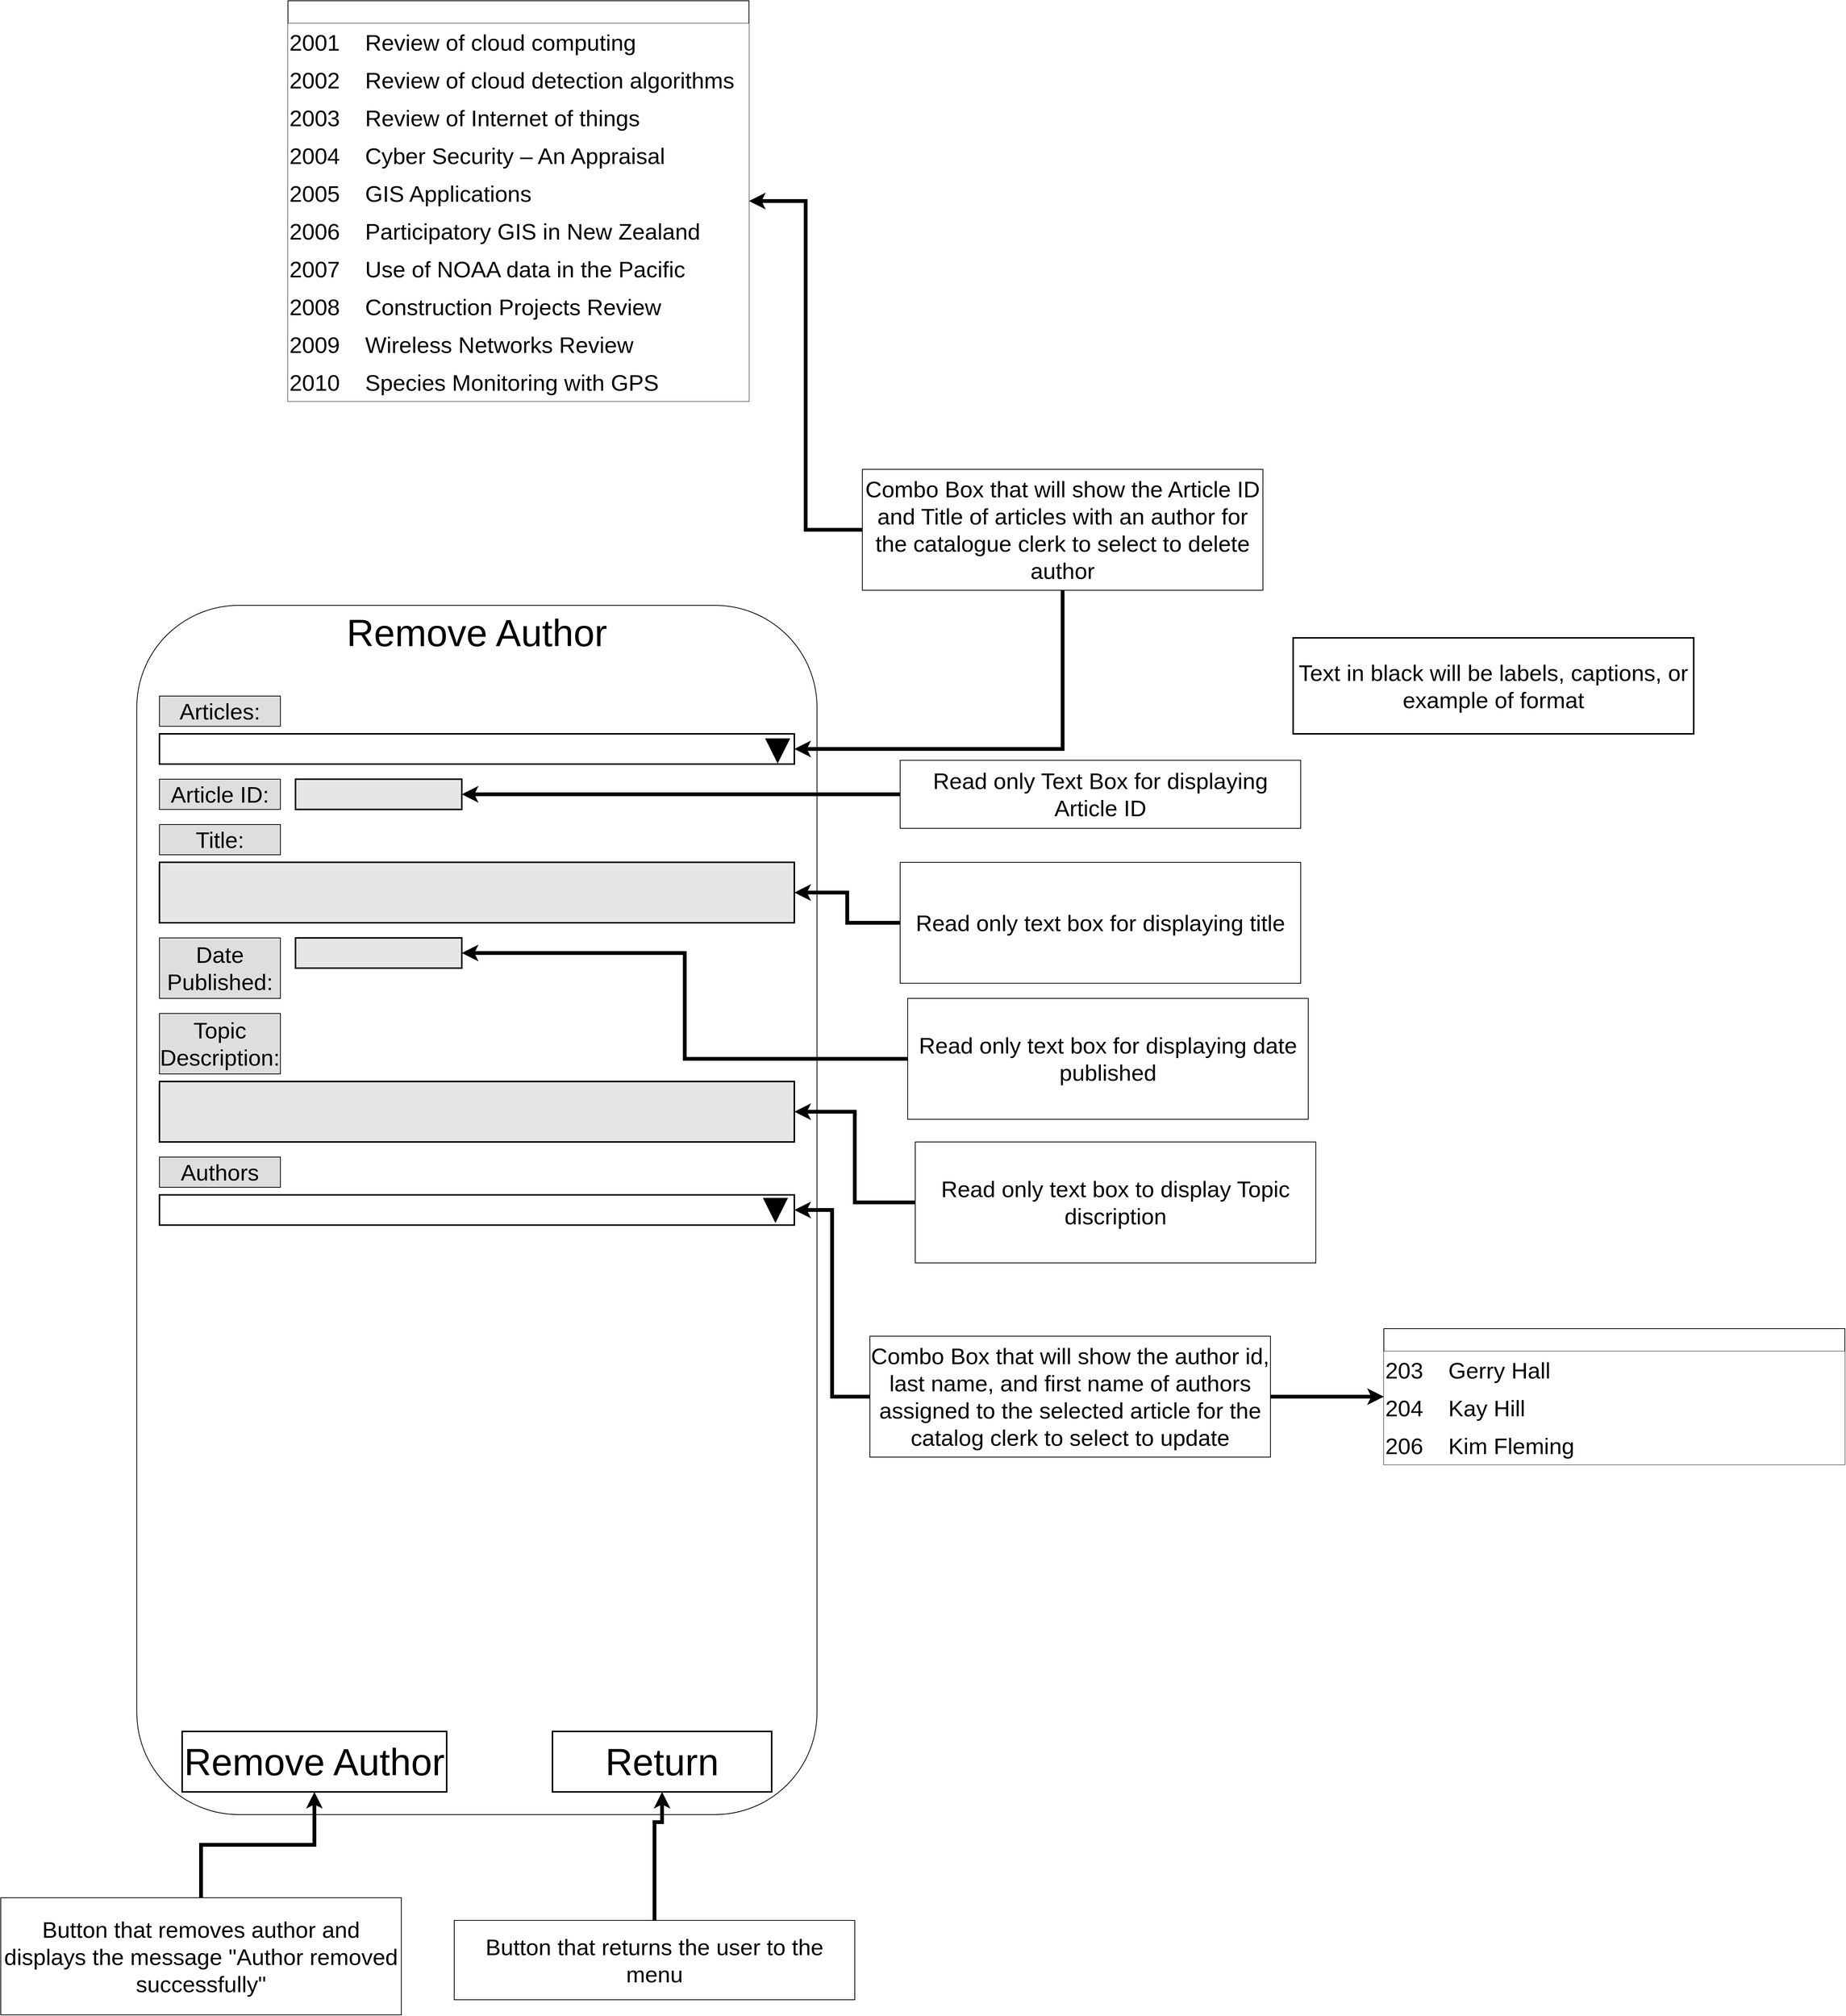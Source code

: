 <mxfile version="24.7.13">
  <diagram name="Page-1" id="N0Hd7t6T6hSaKdjdyGFI">
    <mxGraphModel dx="847" dy="3409" grid="1" gridSize="10" guides="1" tooltips="1" connect="1" arrows="1" fold="1" page="1" pageScale="1" pageWidth="1169" pageHeight="827" math="0" shadow="0">
      <root>
        <mxCell id="0" />
        <mxCell id="1" parent="0" />
        <mxCell id="vf4No_6lzSzimnj8tU26-1" value="Remove Author" style="rounded=1;whiteSpace=wrap;html=1;verticalAlign=top;fontSize=50;movable=0;resizable=0;rotatable=0;deletable=0;editable=0;locked=1;connectable=0;" parent="1" vertex="1">
          <mxGeometry x="2520" y="-300" width="900" height="1600" as="geometry" />
        </mxCell>
        <mxCell id="f4Jtz0p4KT4NomE1Ug3G-8" value="" style="rounded=0;whiteSpace=wrap;html=1;strokeColor=default;fontSize=28;align=left;strokeWidth=2;fillColor=#E6E6E6;" parent="1" vertex="1">
          <mxGeometry x="2550" y="40" width="840" height="80" as="geometry" />
        </mxCell>
        <mxCell id="f4Jtz0p4KT4NomE1Ug3G-38" value="" style="rounded=0;whiteSpace=wrap;html=1;fontSize=28;strokeWidth=2;fillColor=#E6E6E6;" parent="1" vertex="1">
          <mxGeometry x="2730" y="140" width="220" height="40" as="geometry" />
        </mxCell>
        <mxCell id="f4Jtz0p4KT4NomE1Ug3G-39" value="Title:" style="rounded=0;whiteSpace=wrap;html=1;fontSize=30;fillColor=#DEDEDE;" parent="1" vertex="1">
          <mxGeometry x="2550" y="-10" width="160" height="40" as="geometry" />
        </mxCell>
        <mxCell id="f4Jtz0p4KT4NomE1Ug3G-40" value="Articles:" style="rounded=0;whiteSpace=wrap;html=1;fontSize=30;fillColor=#DEDEDE;" parent="1" vertex="1">
          <mxGeometry x="2550" y="-180" width="160" height="40" as="geometry" />
        </mxCell>
        <mxCell id="f4Jtz0p4KT4NomE1Ug3G-46" value="Date &lt;br&gt;Published:" style="rounded=0;whiteSpace=wrap;html=1;fontSize=30;fillColor=#DEDEDE;" parent="1" vertex="1">
          <mxGeometry x="2550" y="140" width="160" height="80" as="geometry" />
        </mxCell>
        <mxCell id="f4Jtz0p4KT4NomE1Ug3G-47" value="Remove Author" style="rounded=0;whiteSpace=wrap;html=1;fontSize=50;strokeWidth=2;" parent="1" vertex="1">
          <mxGeometry x="2580" y="1190" width="350" height="80" as="geometry" />
        </mxCell>
        <mxCell id="f4Jtz0p4KT4NomE1Ug3G-48" value="Return" style="rounded=0;whiteSpace=wrap;html=1;fontSize=50;strokeWidth=2;" parent="1" vertex="1">
          <mxGeometry x="3070" y="1190" width="290" height="80" as="geometry" />
        </mxCell>
        <mxCell id="f4Jtz0p4KT4NomE1Ug3G-50" style="edgeStyle=orthogonalEdgeStyle;rounded=0;orthogonalLoop=1;jettySize=auto;html=1;fontSize=100;strokeWidth=5;exitX=0;exitY=0.5;exitDx=0;exitDy=0;entryX=0.5;entryY=1;entryDx=0;entryDy=0;" parent="1" source="f4Jtz0p4KT4NomE1Ug3G-49" target="f4Jtz0p4KT4NomE1Ug3G-48" edge="1">
          <mxGeometry relative="1" as="geometry">
            <Array as="points">
              <mxPoint x="3205" y="1492" />
              <mxPoint x="3205" y="1310" />
              <mxPoint x="3215" y="1310" />
            </Array>
          </mxGeometry>
        </mxCell>
        <mxCell id="f4Jtz0p4KT4NomE1Ug3G-49" value="Button that returns the user to the menu" style="rounded=0;whiteSpace=wrap;html=1;fontSize=30;" parent="1" vertex="1">
          <mxGeometry x="2940" y="1440" width="530" height="105" as="geometry" />
        </mxCell>
        <mxCell id="f4Jtz0p4KT4NomE1Ug3G-52" style="edgeStyle=orthogonalEdgeStyle;rounded=0;orthogonalLoop=1;jettySize=auto;html=1;entryX=0.5;entryY=1;entryDx=0;entryDy=0;strokeWidth=5;" parent="1" source="f4Jtz0p4KT4NomE1Ug3G-51" target="f4Jtz0p4KT4NomE1Ug3G-47" edge="1">
          <mxGeometry relative="1" as="geometry" />
        </mxCell>
        <mxCell id="f4Jtz0p4KT4NomE1Ug3G-51" value="Button that removes author and displays the message &quot;Author removed successfully&quot;" style="rounded=0;whiteSpace=wrap;html=1;fontSize=30;" parent="1" vertex="1">
          <mxGeometry x="2340" y="1410" width="530" height="155" as="geometry" />
        </mxCell>
        <mxCell id="zkrj8ikKc5orAXMIiYBu-2" style="edgeStyle=orthogonalEdgeStyle;rounded=0;orthogonalLoop=1;jettySize=auto;html=1;strokeWidth=5;entryX=1;entryY=0.5;entryDx=0;entryDy=0;exitX=0.5;exitY=1;exitDx=0;exitDy=0;" parent="1" source="zkrj8ikKc5orAXMIiYBu-1" target="f4Jtz0p4KT4NomE1Ug3G-3" edge="1">
          <mxGeometry relative="1" as="geometry">
            <mxPoint x="3580" y="-220" as="targetPoint" />
          </mxGeometry>
        </mxCell>
        <mxCell id="zkrj8ikKc5orAXMIiYBu-21" style="edgeStyle=orthogonalEdgeStyle;rounded=0;orthogonalLoop=1;jettySize=auto;html=1;entryX=1;entryY=0.5;entryDx=0;entryDy=0;strokeWidth=5;" parent="1" source="zkrj8ikKc5orAXMIiYBu-1" target="zkrj8ikKc5orAXMIiYBu-4" edge="1">
          <mxGeometry relative="1" as="geometry" />
        </mxCell>
        <mxCell id="zkrj8ikKc5orAXMIiYBu-1" value="Combo Box that will show the Article ID and Title of articles with an author for the catalogue clerk to select to delete author" style="rounded=0;whiteSpace=wrap;html=1;fontSize=30;" parent="1" vertex="1">
          <mxGeometry x="3480" y="-480" width="530" height="160" as="geometry" />
        </mxCell>
        <mxCell id="zkrj8ikKc5orAXMIiYBu-4" value="" style="swimlane;fontStyle=0;childLayout=stackLayout;horizontal=1;startSize=30;horizontalStack=0;resizeParent=1;resizeParentMax=0;resizeLast=0;collapsible=1;marginBottom=0;whiteSpace=wrap;html=1;fontSize=30;align=left;fillColor=default;" parent="1" vertex="1">
          <mxGeometry x="2720" y="-1100" width="610" height="530" as="geometry">
            <mxRectangle x="1800" y="340" width="90" height="50" as="alternateBounds" />
          </mxGeometry>
        </mxCell>
        <mxCell id="vf4No_6lzSzimnj8tU26-43" value="2001&amp;nbsp;&amp;nbsp;&amp;nbsp; Review of cloud computing&amp;nbsp;&amp;nbsp;&amp;nbsp; " style="text;html=1;align=left;verticalAlign=middle;resizable=0;points=[];autosize=1;strokeColor=none;fillColor=default;fontSize=30;" parent="zkrj8ikKc5orAXMIiYBu-4" vertex="1">
          <mxGeometry y="30" width="610" height="50" as="geometry" />
        </mxCell>
        <mxCell id="vf4No_6lzSzimnj8tU26-42" value="2002&amp;nbsp;&amp;nbsp;&amp;nbsp; Review of cloud detection algorithms" style="text;html=1;align=left;verticalAlign=middle;resizable=0;points=[];autosize=1;strokeColor=none;fillColor=default;fontSize=30;" parent="zkrj8ikKc5orAXMIiYBu-4" vertex="1">
          <mxGeometry y="80" width="610" height="50" as="geometry" />
        </mxCell>
        <mxCell id="vf4No_6lzSzimnj8tU26-41" value="2003&amp;nbsp;&amp;nbsp;&amp;nbsp; Review of Internet of things" style="text;html=1;align=left;verticalAlign=middle;resizable=0;points=[];autosize=1;strokeColor=none;fillColor=default;fontSize=30;" parent="zkrj8ikKc5orAXMIiYBu-4" vertex="1">
          <mxGeometry y="130" width="610" height="50" as="geometry" />
        </mxCell>
        <mxCell id="vf4No_6lzSzimnj8tU26-40" value="2004&amp;nbsp;&amp;nbsp;&amp;nbsp; Cyber Security – An Appraisal" style="text;html=1;align=left;verticalAlign=middle;resizable=0;points=[];autosize=1;strokeColor=none;fillColor=default;fontSize=30;" parent="zkrj8ikKc5orAXMIiYBu-4" vertex="1">
          <mxGeometry y="180" width="610" height="50" as="geometry" />
        </mxCell>
        <mxCell id="vf4No_6lzSzimnj8tU26-37" value="2005&amp;nbsp;&amp;nbsp;&amp;nbsp; GIS Applications" style="text;html=1;align=left;verticalAlign=middle;resizable=0;points=[];autosize=1;strokeColor=none;fillColor=default;fontSize=30;" parent="zkrj8ikKc5orAXMIiYBu-4" vertex="1">
          <mxGeometry y="230" width="610" height="50" as="geometry" />
        </mxCell>
        <mxCell id="vf4No_6lzSzimnj8tU26-38" value="2006&amp;nbsp;&amp;nbsp;&amp;nbsp; Participatory GIS in New Zealand&amp;nbsp;&amp;nbsp;&amp;nbsp; " style="text;html=1;align=left;verticalAlign=middle;resizable=0;points=[];autosize=1;strokeColor=none;fillColor=default;fontSize=30;" parent="zkrj8ikKc5orAXMIiYBu-4" vertex="1">
          <mxGeometry y="280" width="610" height="50" as="geometry" />
        </mxCell>
        <mxCell id="zkrj8ikKc5orAXMIiYBu-12" value="2007&amp;nbsp;&amp;nbsp;&amp;nbsp; Use of NOAA data in the Pacific" style="text;html=1;align=left;verticalAlign=middle;resizable=0;points=[];autosize=1;strokeColor=none;fillColor=default;fontSize=30;" parent="zkrj8ikKc5orAXMIiYBu-4" vertex="1">
          <mxGeometry y="330" width="610" height="50" as="geometry" />
        </mxCell>
        <mxCell id="zkrj8ikKc5orAXMIiYBu-11" value="2008    Construction Projects Review" style="text;html=1;align=left;verticalAlign=middle;resizable=0;points=[];autosize=1;strokeColor=none;fillColor=default;fontSize=30;" parent="zkrj8ikKc5orAXMIiYBu-4" vertex="1">
          <mxGeometry y="380" width="610" height="50" as="geometry" />
        </mxCell>
        <mxCell id="zkrj8ikKc5orAXMIiYBu-14" value="2009    Wireless Networks Review" style="text;html=1;align=left;verticalAlign=middle;resizable=0;points=[];autosize=1;strokeColor=none;fillColor=default;fontSize=30;" parent="zkrj8ikKc5orAXMIiYBu-4" vertex="1">
          <mxGeometry y="430" width="610" height="50" as="geometry" />
        </mxCell>
        <mxCell id="zkrj8ikKc5orAXMIiYBu-15" value="2010    Species Monitoring with GPS" style="text;html=1;align=left;verticalAlign=middle;resizable=0;points=[];autosize=1;strokeColor=none;fillColor=default;fontSize=30;" parent="zkrj8ikKc5orAXMIiYBu-4" vertex="1">
          <mxGeometry y="480" width="610" height="50" as="geometry" />
        </mxCell>
        <mxCell id="zkrj8ikKc5orAXMIiYBu-23" style="edgeStyle=orthogonalEdgeStyle;rounded=0;orthogonalLoop=1;jettySize=auto;html=1;entryX=1;entryY=0.5;entryDx=0;entryDy=0;strokeWidth=5;exitX=0;exitY=0.5;exitDx=0;exitDy=0;" parent="1" source="zkrj8ikKc5orAXMIiYBu-22" target="f4Jtz0p4KT4NomE1Ug3G-8" edge="1">
          <mxGeometry relative="1" as="geometry">
            <Array as="points" />
            <mxPoint x="2700" y="450" as="sourcePoint" />
            <mxPoint x="1540" y="230" as="targetPoint" />
          </mxGeometry>
        </mxCell>
        <mxCell id="zkrj8ikKc5orAXMIiYBu-22" value="Read only text box for displaying title" style="rounded=0;whiteSpace=wrap;html=1;fontSize=30;" parent="1" vertex="1">
          <mxGeometry x="3530" y="40" width="530" height="160" as="geometry" />
        </mxCell>
        <mxCell id="vf4No_6lzSzimnj8tU26-20" style="edgeStyle=orthogonalEdgeStyle;rounded=0;orthogonalLoop=1;jettySize=auto;html=1;entryX=1;entryY=0.5;entryDx=0;entryDy=0;strokeWidth=5;" parent="1" source="zkrj8ikKc5orAXMIiYBu-31" target="f4Jtz0p4KT4NomE1Ug3G-38" edge="1">
          <mxGeometry relative="1" as="geometry" />
        </mxCell>
        <mxCell id="zkrj8ikKc5orAXMIiYBu-31" value="Read only text box for displaying date published" style="rounded=0;whiteSpace=wrap;html=1;fontSize=30;" parent="1" vertex="1">
          <mxGeometry x="3540" y="220" width="530" height="160" as="geometry" />
        </mxCell>
        <mxCell id="zkrj8ikKc5orAXMIiYBu-33" value="Text in black will be labels, captions, or example of format" style="rounded=0;whiteSpace=wrap;html=1;fontSize=30;strokeWidth=2;" parent="1" vertex="1">
          <mxGeometry x="4050" y="-257" width="530" height="127" as="geometry" />
        </mxCell>
        <mxCell id="RjwAec6_66TozSnkLIB1-1" value="Article ID:" style="rounded=0;whiteSpace=wrap;html=1;fontSize=30;fillColor=#DEDEDE;" parent="1" vertex="1">
          <mxGeometry x="2550" y="-70" width="160" height="40" as="geometry" />
        </mxCell>
        <mxCell id="RjwAec6_66TozSnkLIB1-2" value="" style="rounded=0;whiteSpace=wrap;html=1;strokeColor=default;fontSize=28;align=left;strokeWidth=2;fillColor=#E6E6E6;" parent="1" vertex="1">
          <mxGeometry x="2730" y="-70" width="220" height="40" as="geometry" />
        </mxCell>
        <mxCell id="RjwAec6_66TozSnkLIB1-9" value="Topic Description:" style="rounded=0;whiteSpace=wrap;html=1;fontSize=30;fillColor=#DEDEDE;" parent="1" vertex="1">
          <mxGeometry x="2550" y="240" width="160" height="80" as="geometry" />
        </mxCell>
        <mxCell id="RjwAec6_66TozSnkLIB1-15" style="edgeStyle=orthogonalEdgeStyle;rounded=0;orthogonalLoop=1;jettySize=auto;html=1;strokeWidth=5;" parent="1" source="RjwAec6_66TozSnkLIB1-14" target="RjwAec6_66TozSnkLIB1-8" edge="1">
          <mxGeometry relative="1" as="geometry" />
        </mxCell>
        <mxCell id="RjwAec6_66TozSnkLIB1-14" value="Read only text box to display Topic discription" style="rounded=0;whiteSpace=wrap;html=1;fontSize=30;" parent="1" vertex="1">
          <mxGeometry x="3550" y="410" width="530" height="160" as="geometry" />
        </mxCell>
        <mxCell id="RjwAec6_66TozSnkLIB1-17" style="edgeStyle=orthogonalEdgeStyle;rounded=0;orthogonalLoop=1;jettySize=auto;html=1;exitX=0;exitY=0.5;exitDx=0;exitDy=0;entryX=1;entryY=0.5;entryDx=0;entryDy=0;strokeWidth=5;" parent="1" source="RjwAec6_66TozSnkLIB1-16" target="RjwAec6_66TozSnkLIB1-2" edge="1">
          <mxGeometry relative="1" as="geometry" />
        </mxCell>
        <mxCell id="RjwAec6_66TozSnkLIB1-16" value="Read only Text Box for displaying Article ID" style="rounded=0;whiteSpace=wrap;html=1;fontSize=30;" parent="1" vertex="1">
          <mxGeometry x="3530" y="-95" width="530" height="90" as="geometry" />
        </mxCell>
        <mxCell id="vf4No_6lzSzimnj8tU26-14" value="" style="group" parent="1" vertex="1" connectable="0">
          <mxGeometry x="2550" y="-130" width="970" height="40" as="geometry" />
        </mxCell>
        <mxCell id="f4Jtz0p4KT4NomE1Ug3G-3" value="" style="rounded=0;whiteSpace=wrap;html=1;fontSize=28;align=left;strokeWidth=2;" parent="vf4No_6lzSzimnj8tU26-14" vertex="1">
          <mxGeometry width="840" height="40" as="geometry" />
        </mxCell>
        <mxCell id="f4Jtz0p4KT4NomE1Ug3G-4" value="" style="triangle;whiteSpace=wrap;html=1;rotation=90;fillColor=#000000;strokeWidth=2;" parent="vf4No_6lzSzimnj8tU26-14" vertex="1">
          <mxGeometry x="802.94" y="7.06" width="30" height="30" as="geometry" />
        </mxCell>
        <mxCell id="RjwAec6_66TozSnkLIB1-8" value="" style="rounded=0;whiteSpace=wrap;html=1;strokeColor=default;fontSize=28;align=left;strokeWidth=2;fillColor=#E6E6E6;" parent="1" vertex="1">
          <mxGeometry x="2550" y="330" width="840" height="80" as="geometry" />
        </mxCell>
        <mxCell id="vf4No_6lzSzimnj8tU26-21" value="Authors" style="rounded=0;whiteSpace=wrap;html=1;fontSize=30;fillColor=#DEDEDE;" parent="1" vertex="1">
          <mxGeometry x="2550" y="430" width="160" height="40" as="geometry" />
        </mxCell>
        <mxCell id="vf4No_6lzSzimnj8tU26-24" value="" style="group" parent="1" vertex="1" connectable="0">
          <mxGeometry x="2550" y="480" width="840" height="40" as="geometry" />
        </mxCell>
        <mxCell id="vf4No_6lzSzimnj8tU26-22" value="" style="rounded=0;whiteSpace=wrap;html=1;fontSize=28;align=left;strokeWidth=2;" parent="vf4No_6lzSzimnj8tU26-24" vertex="1">
          <mxGeometry width="840" height="40" as="geometry" />
        </mxCell>
        <mxCell id="vf4No_6lzSzimnj8tU26-23" value="" style="triangle;whiteSpace=wrap;html=1;rotation=90;fillColor=#000000;strokeWidth=2;" parent="vf4No_6lzSzimnj8tU26-24" vertex="1">
          <mxGeometry x="800" y="5.0" width="30" height="30" as="geometry" />
        </mxCell>
        <mxCell id="vf4No_6lzSzimnj8tU26-45" style="edgeStyle=orthogonalEdgeStyle;rounded=0;orthogonalLoop=1;jettySize=auto;html=1;entryX=1;entryY=0.5;entryDx=0;entryDy=0;strokeWidth=5;" parent="1" source="vf4No_6lzSzimnj8tU26-44" target="vf4No_6lzSzimnj8tU26-22" edge="1">
          <mxGeometry relative="1" as="geometry" />
        </mxCell>
        <mxCell id="vf4No_6lzSzimnj8tU26-44" value="Combo Box that will show the author id, last name, and first name of authors assigned to the selected article for the catalog clerk to select to update" style="rounded=0;whiteSpace=wrap;html=1;fontSize=30;" parent="1" vertex="1">
          <mxGeometry x="3490" y="667" width="530" height="160" as="geometry" />
        </mxCell>
        <mxCell id="vHDq9KT845PzX0H68crD-38" style="edgeStyle=orthogonalEdgeStyle;rounded=0;orthogonalLoop=1;jettySize=auto;html=1;strokeWidth=5;exitX=1;exitY=0.5;exitDx=0;exitDy=0;" parent="1" source="vf4No_6lzSzimnj8tU26-44" target="vHDq9KT845PzX0H68crD-1" edge="1">
          <mxGeometry relative="1" as="geometry" />
        </mxCell>
        <mxCell id="vHDq9KT845PzX0H68crD-1" value="" style="swimlane;fontStyle=0;childLayout=stackLayout;horizontal=1;startSize=30;horizontalStack=0;resizeParent=1;resizeParentMax=0;resizeLast=0;collapsible=1;marginBottom=0;whiteSpace=wrap;html=1;fontSize=30;align=left;fillColor=default;" parent="1" vertex="1">
          <mxGeometry x="4170" y="657" width="610" height="180" as="geometry">
            <mxRectangle x="1800" y="340" width="90" height="50" as="alternateBounds" />
          </mxGeometry>
        </mxCell>
        <mxCell id="vHDq9KT845PzX0H68crD-19" value="203&amp;nbsp;&amp;nbsp;&amp;nbsp; Gerry Hall " style="text;html=1;align=left;verticalAlign=middle;resizable=0;points=[];autosize=1;strokeColor=none;fillColor=default;fontSize=30;" parent="vHDq9KT845PzX0H68crD-1" vertex="1">
          <mxGeometry y="30" width="610" height="50" as="geometry" />
        </mxCell>
        <mxCell id="vHDq9KT845PzX0H68crD-21" value="204&amp;nbsp;&amp;nbsp;&amp;nbsp; Kay Hill " style="text;html=1;align=left;verticalAlign=middle;resizable=0;points=[];autosize=1;strokeColor=none;fillColor=default;fontSize=30;" parent="vHDq9KT845PzX0H68crD-1" vertex="1">
          <mxGeometry y="80" width="610" height="50" as="geometry" />
        </mxCell>
        <mxCell id="vHDq9KT845PzX0H68crD-33" value="206&amp;nbsp;&amp;nbsp;&amp;nbsp; Kim Fleming " style="text;html=1;align=left;verticalAlign=middle;resizable=0;points=[];autosize=1;strokeColor=none;fillColor=default;fontSize=30;" parent="vHDq9KT845PzX0H68crD-1" vertex="1">
          <mxGeometry y="130" width="610" height="50" as="geometry" />
        </mxCell>
      </root>
    </mxGraphModel>
  </diagram>
</mxfile>
